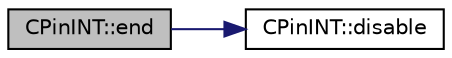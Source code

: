 digraph "CPinINT::end"
{
  edge [fontname="Helvetica",fontsize="10",labelfontname="Helvetica",labelfontsize="10"];
  node [fontname="Helvetica",fontsize="10",shape=record];
  rankdir="LR";
  Node1 [label="CPinINT::end",height=0.2,width=0.4,color="black", fillcolor="grey75", style="filled" fontcolor="black"];
  Node1 -> Node2 [color="midnightblue",fontsize="10",style="solid",fontname="Helvetica"];
  Node2 [label="CPinINT::disable",height=0.2,width=0.4,color="black", fillcolor="white", style="filled",URL="$db/d2c/class_c_pin_i_n_t.html#a08521d6d6892b7a80452bfce7db03e2b"];
}
